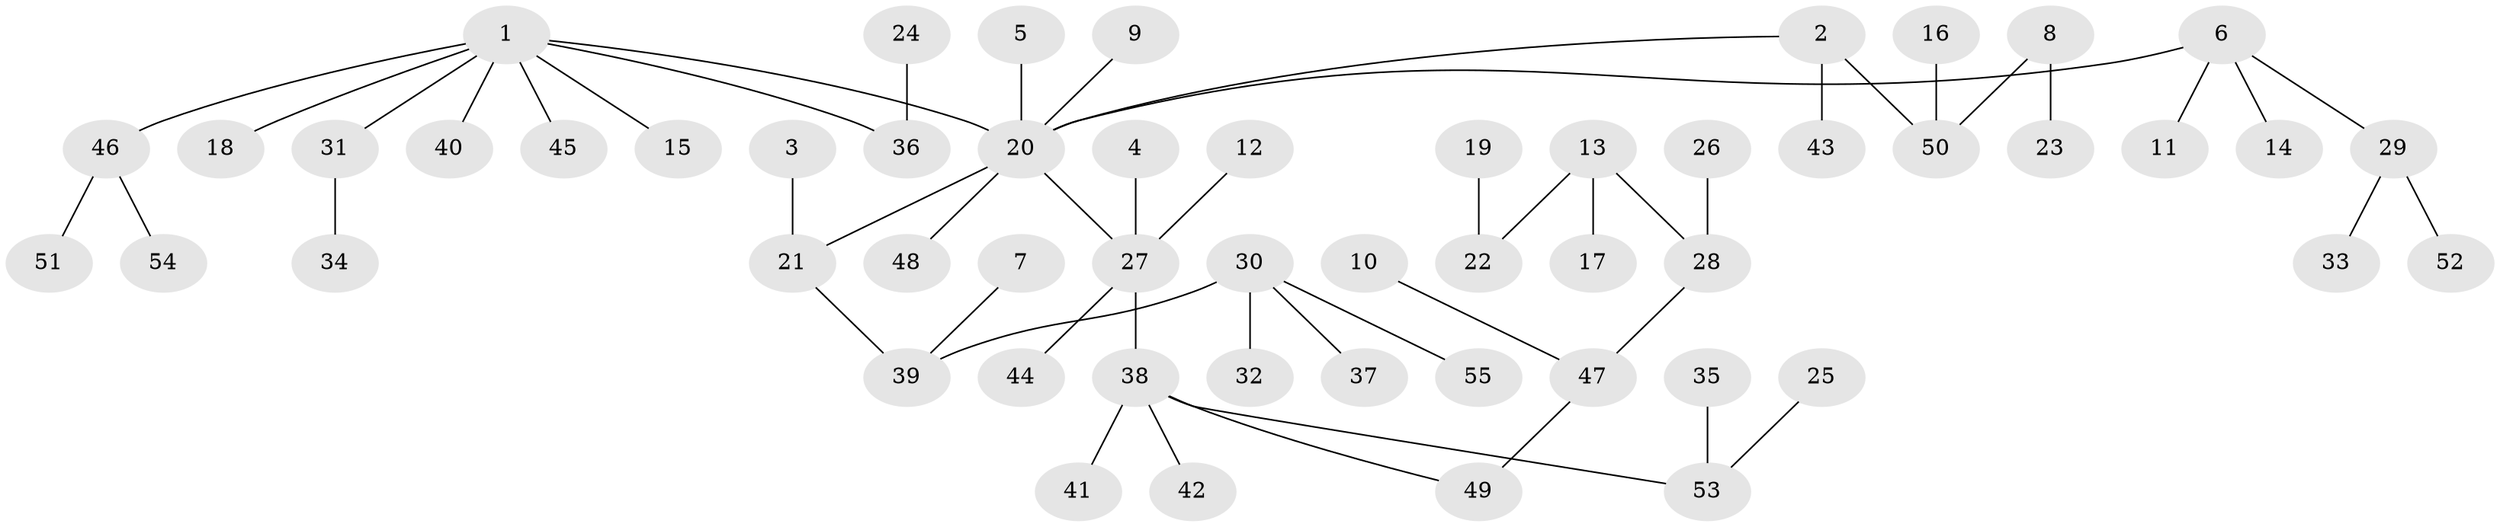 // original degree distribution, {2: 0.23636363636363636, 6: 0.01818181818181818, 4: 0.07272727272727272, 9: 0.00909090909090909, 5: 0.03636363636363636, 3: 0.10909090909090909, 1: 0.5181818181818182}
// Generated by graph-tools (version 1.1) at 2025/26/03/09/25 03:26:29]
// undirected, 55 vertices, 54 edges
graph export_dot {
graph [start="1"]
  node [color=gray90,style=filled];
  1;
  2;
  3;
  4;
  5;
  6;
  7;
  8;
  9;
  10;
  11;
  12;
  13;
  14;
  15;
  16;
  17;
  18;
  19;
  20;
  21;
  22;
  23;
  24;
  25;
  26;
  27;
  28;
  29;
  30;
  31;
  32;
  33;
  34;
  35;
  36;
  37;
  38;
  39;
  40;
  41;
  42;
  43;
  44;
  45;
  46;
  47;
  48;
  49;
  50;
  51;
  52;
  53;
  54;
  55;
  1 -- 15 [weight=1.0];
  1 -- 18 [weight=1.0];
  1 -- 20 [weight=1.0];
  1 -- 31 [weight=1.0];
  1 -- 36 [weight=1.0];
  1 -- 40 [weight=1.0];
  1 -- 45 [weight=1.0];
  1 -- 46 [weight=1.0];
  2 -- 20 [weight=1.0];
  2 -- 43 [weight=1.0];
  2 -- 50 [weight=1.0];
  3 -- 21 [weight=1.0];
  4 -- 27 [weight=1.0];
  5 -- 20 [weight=1.0];
  6 -- 11 [weight=1.0];
  6 -- 14 [weight=1.0];
  6 -- 20 [weight=1.0];
  6 -- 29 [weight=1.0];
  7 -- 39 [weight=1.0];
  8 -- 23 [weight=1.0];
  8 -- 50 [weight=1.0];
  9 -- 20 [weight=1.0];
  10 -- 47 [weight=1.0];
  12 -- 27 [weight=1.0];
  13 -- 17 [weight=1.0];
  13 -- 22 [weight=1.0];
  13 -- 28 [weight=1.0];
  16 -- 50 [weight=1.0];
  19 -- 22 [weight=1.0];
  20 -- 21 [weight=1.0];
  20 -- 27 [weight=1.0];
  20 -- 48 [weight=1.0];
  21 -- 39 [weight=1.0];
  24 -- 36 [weight=1.0];
  25 -- 53 [weight=1.0];
  26 -- 28 [weight=1.0];
  27 -- 38 [weight=1.0];
  27 -- 44 [weight=1.0];
  28 -- 47 [weight=1.0];
  29 -- 33 [weight=1.0];
  29 -- 52 [weight=1.0];
  30 -- 32 [weight=1.0];
  30 -- 37 [weight=1.0];
  30 -- 39 [weight=1.0];
  30 -- 55 [weight=1.0];
  31 -- 34 [weight=1.0];
  35 -- 53 [weight=1.0];
  38 -- 41 [weight=1.0];
  38 -- 42 [weight=1.0];
  38 -- 49 [weight=1.0];
  38 -- 53 [weight=1.0];
  46 -- 51 [weight=1.0];
  46 -- 54 [weight=1.0];
  47 -- 49 [weight=1.0];
}
